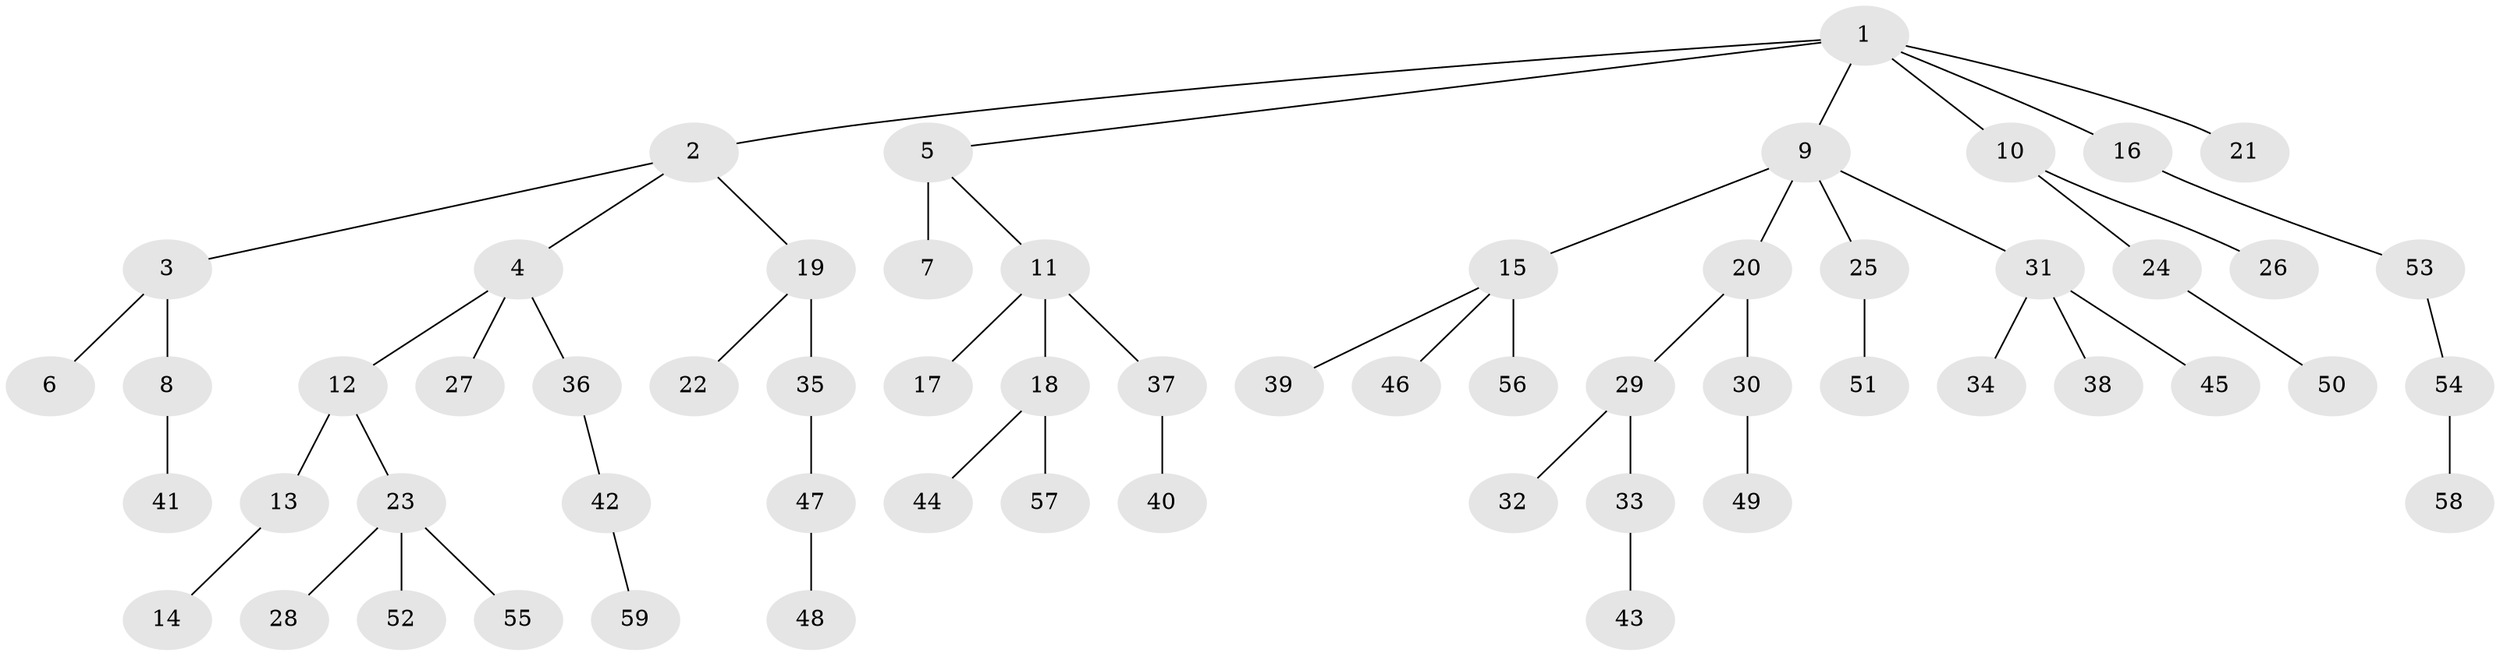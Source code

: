 // original degree distribution, {7: 0.03389830508474576, 5: 0.01694915254237288, 4: 0.06779661016949153, 2: 0.23728813559322035, 6: 0.01694915254237288, 1: 0.5338983050847458, 3: 0.09322033898305085}
// Generated by graph-tools (version 1.1) at 2025/52/03/04/25 22:52:03]
// undirected, 59 vertices, 58 edges
graph export_dot {
  node [color=gray90,style=filled];
  1;
  2;
  3;
  4;
  5;
  6;
  7;
  8;
  9;
  10;
  11;
  12;
  13;
  14;
  15;
  16;
  17;
  18;
  19;
  20;
  21;
  22;
  23;
  24;
  25;
  26;
  27;
  28;
  29;
  30;
  31;
  32;
  33;
  34;
  35;
  36;
  37;
  38;
  39;
  40;
  41;
  42;
  43;
  44;
  45;
  46;
  47;
  48;
  49;
  50;
  51;
  52;
  53;
  54;
  55;
  56;
  57;
  58;
  59;
  1 -- 2 [weight=1.0];
  1 -- 5 [weight=1.0];
  1 -- 9 [weight=1.0];
  1 -- 10 [weight=1.0];
  1 -- 16 [weight=1.0];
  1 -- 21 [weight=1.0];
  2 -- 3 [weight=1.0];
  2 -- 4 [weight=1.0];
  2 -- 19 [weight=1.0];
  3 -- 6 [weight=1.0];
  3 -- 8 [weight=1.0];
  4 -- 12 [weight=1.0];
  4 -- 27 [weight=1.0];
  4 -- 36 [weight=1.0];
  5 -- 7 [weight=5.0];
  5 -- 11 [weight=1.0];
  8 -- 41 [weight=3.0];
  9 -- 15 [weight=2.0];
  9 -- 20 [weight=1.0];
  9 -- 25 [weight=1.0];
  9 -- 31 [weight=1.0];
  10 -- 24 [weight=1.0];
  10 -- 26 [weight=1.0];
  11 -- 17 [weight=2.0];
  11 -- 18 [weight=1.0];
  11 -- 37 [weight=1.0];
  12 -- 13 [weight=1.0];
  12 -- 23 [weight=1.0];
  13 -- 14 [weight=1.0];
  15 -- 39 [weight=1.0];
  15 -- 46 [weight=1.0];
  15 -- 56 [weight=1.0];
  16 -- 53 [weight=1.0];
  18 -- 44 [weight=1.0];
  18 -- 57 [weight=1.0];
  19 -- 22 [weight=1.0];
  19 -- 35 [weight=4.0];
  20 -- 29 [weight=1.0];
  20 -- 30 [weight=1.0];
  23 -- 28 [weight=1.0];
  23 -- 52 [weight=3.0];
  23 -- 55 [weight=1.0];
  24 -- 50 [weight=1.0];
  25 -- 51 [weight=1.0];
  29 -- 32 [weight=1.0];
  29 -- 33 [weight=1.0];
  30 -- 49 [weight=2.0];
  31 -- 34 [weight=1.0];
  31 -- 38 [weight=2.0];
  31 -- 45 [weight=1.0];
  33 -- 43 [weight=1.0];
  35 -- 47 [weight=1.0];
  36 -- 42 [weight=1.0];
  37 -- 40 [weight=2.0];
  42 -- 59 [weight=1.0];
  47 -- 48 [weight=1.0];
  53 -- 54 [weight=1.0];
  54 -- 58 [weight=1.0];
}
